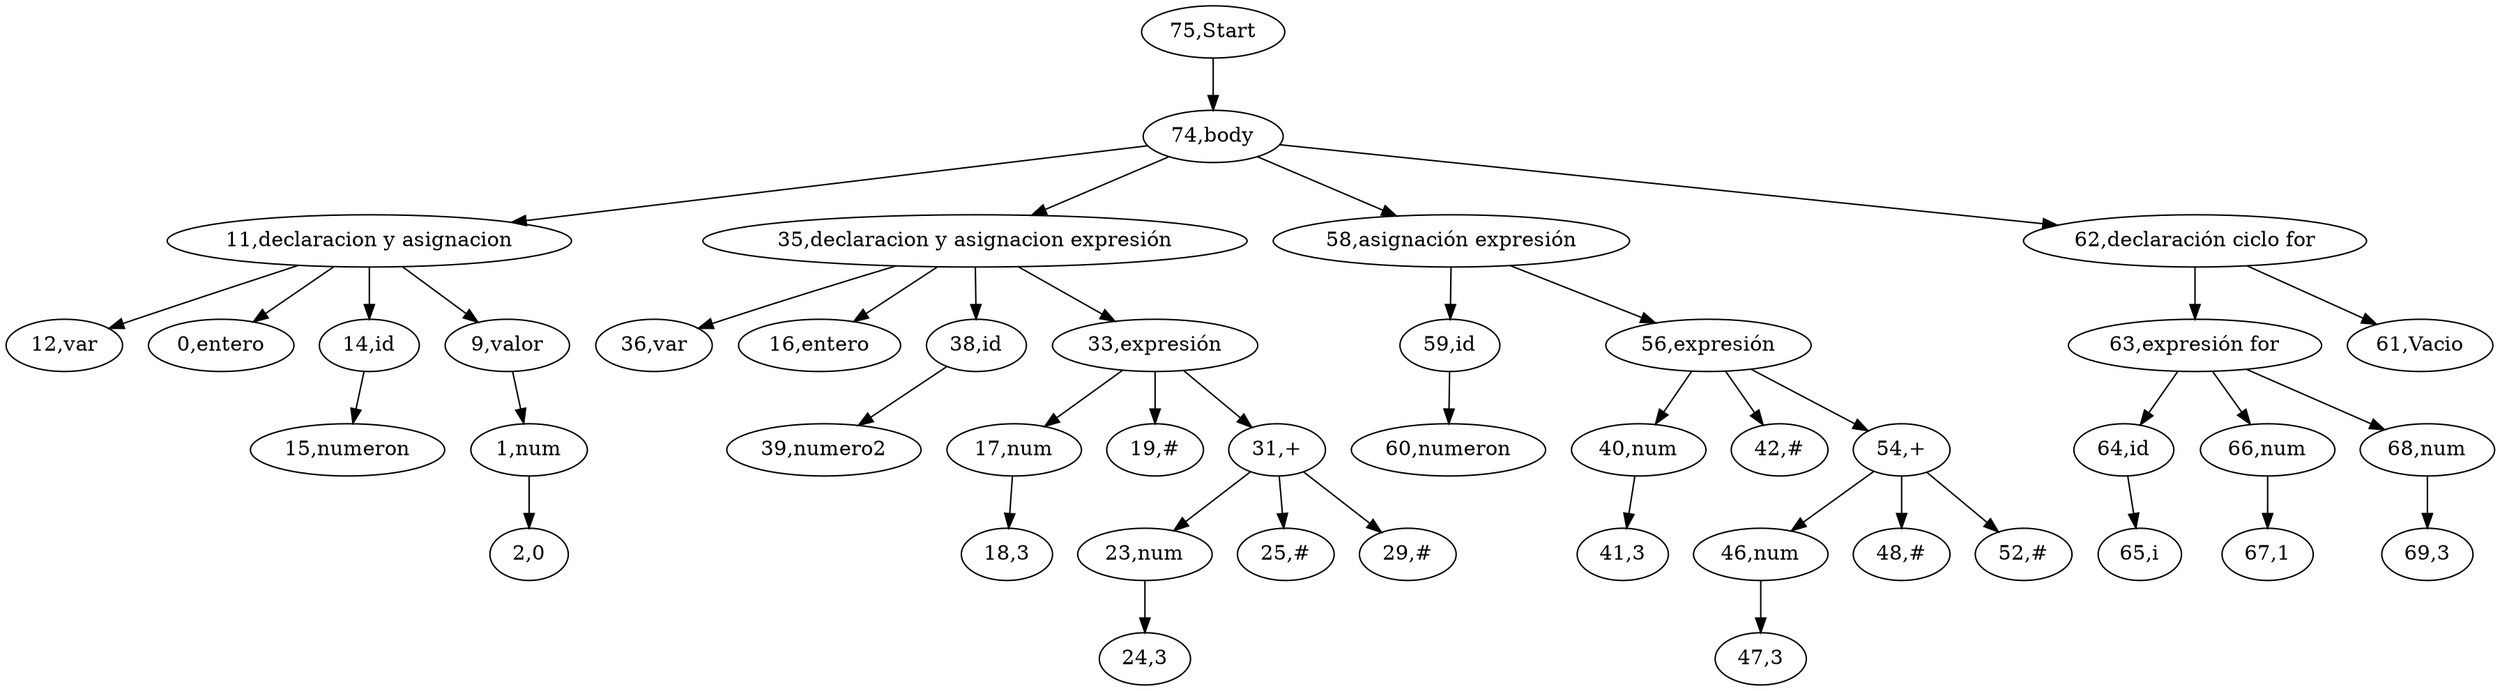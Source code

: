 digraph {
"75,Start" -> "74,body";
"74,body" -> "11,declaracion y asignacion";
"11,declaracion y asignacion" -> "12,var";
"11,declaracion y asignacion" -> "0,entero";
"11,declaracion y asignacion" -> "14,id";
"14,id" -> "15,numeron";
"11,declaracion y asignacion" -> "9,valor";
"9,valor" -> "1,num";
"1,num" -> "2,0";
"74,body" -> "35,declaracion y asignacion expresión";
"35,declaracion y asignacion expresión" -> "36,var";
"35,declaracion y asignacion expresión" -> "16,entero";
"35,declaracion y asignacion expresión" -> "38,id";
"38,id" -> "39,numero2";
"35,declaracion y asignacion expresión" -> "33,expresión";
"33,expresión" -> "17,num";
"17,num" -> "18,3";
"33,expresión" -> "19,#";
"33,expresión" -> "31,+";
"31,+" -> "23,num";
"23,num" -> "24,3";
"31,+" -> "25,#";
"31,+" -> "29,#";
"74,body" -> "58,asignación expresión";
"58,asignación expresión" -> "59,id";
"59,id" -> "60,numeron";
"58,asignación expresión" -> "56,expresión";
"56,expresión" -> "40,num";
"40,num" -> "41,3";
"56,expresión" -> "42,#";
"56,expresión" -> "54,+";
"54,+" -> "46,num";
"46,num" -> "47,3";
"54,+" -> "48,#";
"54,+" -> "52,#";
"74,body" -> "62,declaración ciclo for";
"62,declaración ciclo for" -> "63,expresión for";
"63,expresión for" -> "64,id";
"64,id" -> "65,i";
"63,expresión for" -> "66,num";
"66,num" -> "67,1";
"63,expresión for" -> "68,num";
"68,num" -> "69,3";
"62,declaración ciclo for" -> "61,Vacio";

}